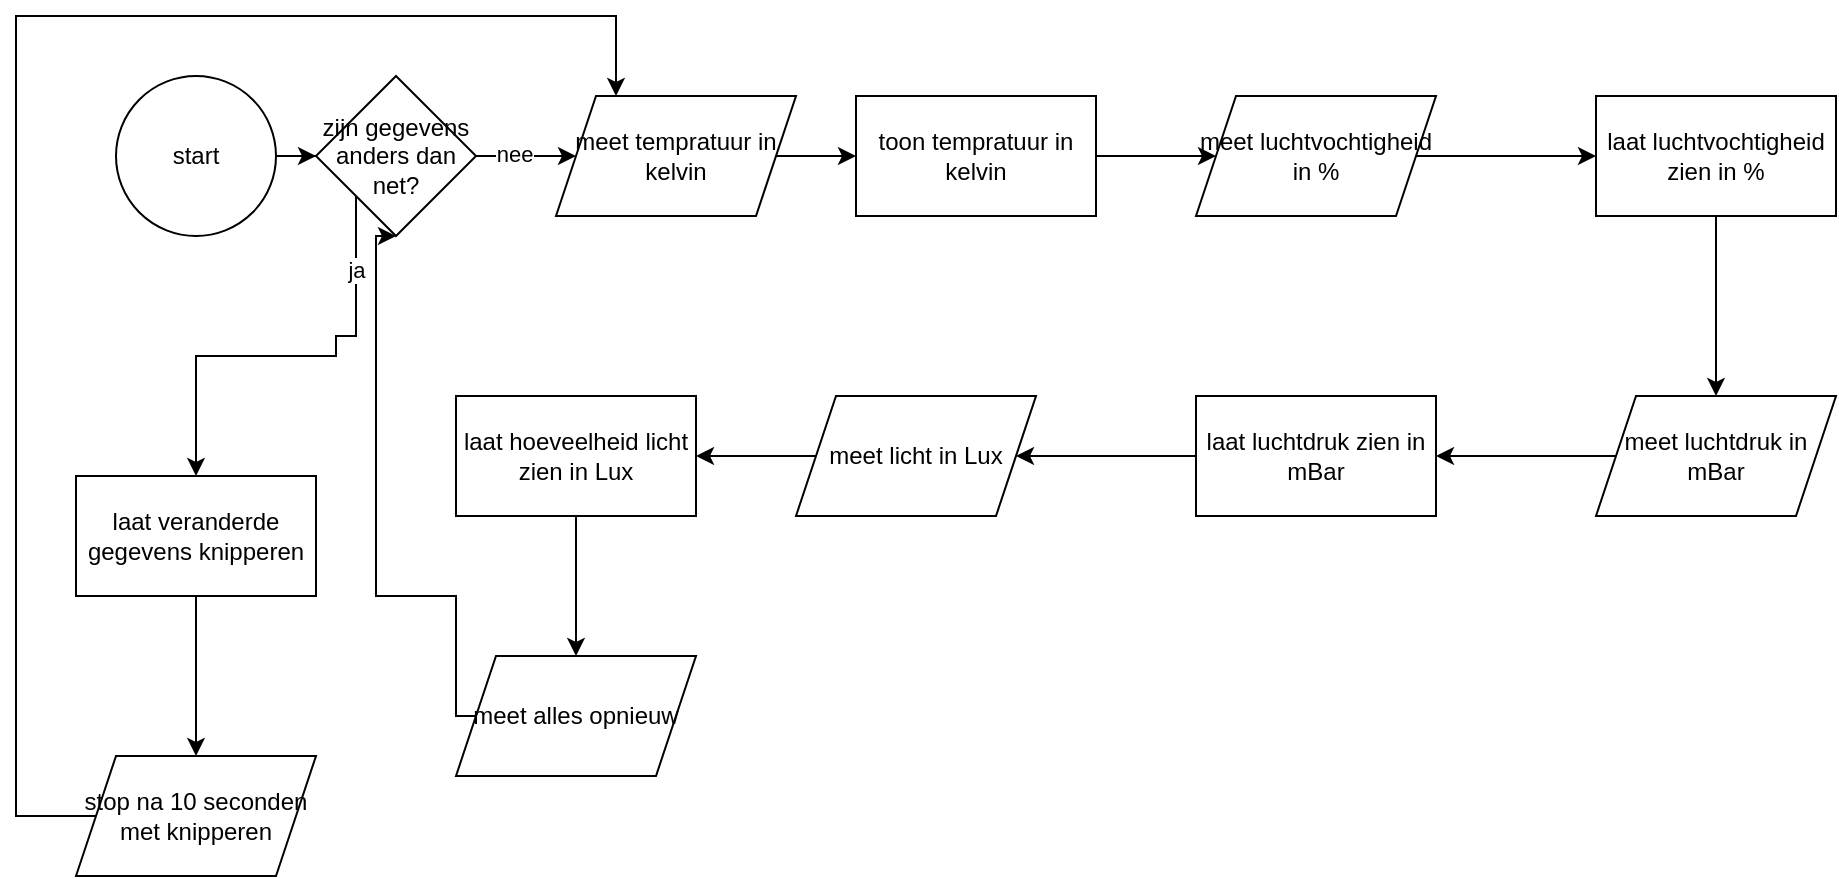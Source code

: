 <mxfile version="20.2.8" type="device"><diagram id="2LMmmJU5qFq3NR-Rg3-e" name="Pagina-1"><mxGraphModel dx="1038" dy="641" grid="1" gridSize="10" guides="1" tooltips="1" connect="1" arrows="1" fold="1" page="1" pageScale="1" pageWidth="1920" pageHeight="1200" math="0" shadow="0"><root><mxCell id="0"/><mxCell id="1" parent="0"/><mxCell id="YFYYU6ZdlgHtpYwnri6o-28" value="" style="edgeStyle=orthogonalEdgeStyle;rounded=0;orthogonalLoop=1;jettySize=auto;html=1;" edge="1" parent="1" source="YFYYU6ZdlgHtpYwnri6o-1" target="YFYYU6ZdlgHtpYwnri6o-27"><mxGeometry relative="1" as="geometry"/></mxCell><mxCell id="YFYYU6ZdlgHtpYwnri6o-1" value="start" style="ellipse;whiteSpace=wrap;html=1;aspect=fixed;" vertex="1" parent="1"><mxGeometry x="80" y="40" width="80" height="80" as="geometry"/></mxCell><mxCell id="YFYYU6ZdlgHtpYwnri6o-8" value="" style="edgeStyle=orthogonalEdgeStyle;rounded=0;orthogonalLoop=1;jettySize=auto;html=1;" edge="1" parent="1" source="YFYYU6ZdlgHtpYwnri6o-5" target="YFYYU6ZdlgHtpYwnri6o-7"><mxGeometry relative="1" as="geometry"/></mxCell><mxCell id="YFYYU6ZdlgHtpYwnri6o-5" value="meet tempratuur in kelvin" style="shape=parallelogram;perimeter=parallelogramPerimeter;whiteSpace=wrap;html=1;fixedSize=1;" vertex="1" parent="1"><mxGeometry x="300" y="50" width="120" height="60" as="geometry"/></mxCell><mxCell id="YFYYU6ZdlgHtpYwnri6o-10" value="" style="edgeStyle=orthogonalEdgeStyle;rounded=0;orthogonalLoop=1;jettySize=auto;html=1;" edge="1" parent="1" source="YFYYU6ZdlgHtpYwnri6o-7" target="YFYYU6ZdlgHtpYwnri6o-9"><mxGeometry relative="1" as="geometry"/></mxCell><mxCell id="YFYYU6ZdlgHtpYwnri6o-7" value="toon tempratuur in kelvin" style="whiteSpace=wrap;html=1;" vertex="1" parent="1"><mxGeometry x="450" y="50" width="120" height="60" as="geometry"/></mxCell><mxCell id="YFYYU6ZdlgHtpYwnri6o-12" value="" style="edgeStyle=orthogonalEdgeStyle;rounded=0;orthogonalLoop=1;jettySize=auto;html=1;" edge="1" parent="1" source="YFYYU6ZdlgHtpYwnri6o-9" target="YFYYU6ZdlgHtpYwnri6o-11"><mxGeometry relative="1" as="geometry"/></mxCell><mxCell id="YFYYU6ZdlgHtpYwnri6o-9" value="meet luchtvochtigheid in %" style="shape=parallelogram;perimeter=parallelogramPerimeter;whiteSpace=wrap;html=1;fixedSize=1;" vertex="1" parent="1"><mxGeometry x="620" y="50" width="120" height="60" as="geometry"/></mxCell><mxCell id="YFYYU6ZdlgHtpYwnri6o-15" value="" style="edgeStyle=orthogonalEdgeStyle;rounded=0;orthogonalLoop=1;jettySize=auto;html=1;" edge="1" parent="1" source="YFYYU6ZdlgHtpYwnri6o-11" target="YFYYU6ZdlgHtpYwnri6o-14"><mxGeometry relative="1" as="geometry"/></mxCell><mxCell id="YFYYU6ZdlgHtpYwnri6o-11" value="laat luchtvochtigheid zien in %" style="whiteSpace=wrap;html=1;" vertex="1" parent="1"><mxGeometry x="820" y="50" width="120" height="60" as="geometry"/></mxCell><mxCell id="YFYYU6ZdlgHtpYwnri6o-17" value="" style="edgeStyle=orthogonalEdgeStyle;rounded=0;orthogonalLoop=1;jettySize=auto;html=1;" edge="1" parent="1" source="YFYYU6ZdlgHtpYwnri6o-14" target="YFYYU6ZdlgHtpYwnri6o-16"><mxGeometry relative="1" as="geometry"/></mxCell><mxCell id="YFYYU6ZdlgHtpYwnri6o-14" value="meet luchtdruk in mBar" style="shape=parallelogram;perimeter=parallelogramPerimeter;whiteSpace=wrap;html=1;fixedSize=1;" vertex="1" parent="1"><mxGeometry x="820" y="200" width="120" height="60" as="geometry"/></mxCell><mxCell id="YFYYU6ZdlgHtpYwnri6o-19" value="" style="edgeStyle=orthogonalEdgeStyle;rounded=0;orthogonalLoop=1;jettySize=auto;html=1;" edge="1" parent="1" source="YFYYU6ZdlgHtpYwnri6o-16" target="YFYYU6ZdlgHtpYwnri6o-18"><mxGeometry relative="1" as="geometry"/></mxCell><mxCell id="YFYYU6ZdlgHtpYwnri6o-16" value="laat luchtdruk zien in mBar" style="whiteSpace=wrap;html=1;" vertex="1" parent="1"><mxGeometry x="620" y="200" width="120" height="60" as="geometry"/></mxCell><mxCell id="YFYYU6ZdlgHtpYwnri6o-21" value="" style="edgeStyle=orthogonalEdgeStyle;rounded=0;orthogonalLoop=1;jettySize=auto;html=1;" edge="1" parent="1" source="YFYYU6ZdlgHtpYwnri6o-18" target="YFYYU6ZdlgHtpYwnri6o-20"><mxGeometry relative="1" as="geometry"/></mxCell><mxCell id="YFYYU6ZdlgHtpYwnri6o-18" value="meet licht in Lux" style="shape=parallelogram;perimeter=parallelogramPerimeter;whiteSpace=wrap;html=1;fixedSize=1;" vertex="1" parent="1"><mxGeometry x="420" y="200" width="120" height="60" as="geometry"/></mxCell><mxCell id="YFYYU6ZdlgHtpYwnri6o-23" value="" style="edgeStyle=orthogonalEdgeStyle;rounded=0;orthogonalLoop=1;jettySize=auto;html=1;" edge="1" parent="1" source="YFYYU6ZdlgHtpYwnri6o-20" target="YFYYU6ZdlgHtpYwnri6o-22"><mxGeometry relative="1" as="geometry"/></mxCell><mxCell id="YFYYU6ZdlgHtpYwnri6o-20" value="laat hoeveelheid licht zien in Lux" style="whiteSpace=wrap;html=1;" vertex="1" parent="1"><mxGeometry x="250" y="200" width="120" height="60" as="geometry"/></mxCell><mxCell id="YFYYU6ZdlgHtpYwnri6o-37" style="edgeStyle=orthogonalEdgeStyle;rounded=0;orthogonalLoop=1;jettySize=auto;html=1;entryX=0.5;entryY=1;entryDx=0;entryDy=0;exitX=0;exitY=0.5;exitDx=0;exitDy=0;" edge="1" parent="1" source="YFYYU6ZdlgHtpYwnri6o-22" target="YFYYU6ZdlgHtpYwnri6o-27"><mxGeometry relative="1" as="geometry"><Array as="points"><mxPoint x="250" y="360"/><mxPoint x="250" y="300"/><mxPoint x="210" y="300"/><mxPoint x="210" y="120"/></Array></mxGeometry></mxCell><mxCell id="YFYYU6ZdlgHtpYwnri6o-22" value="meet alles opnieuw" style="shape=parallelogram;perimeter=parallelogramPerimeter;whiteSpace=wrap;html=1;fixedSize=1;" vertex="1" parent="1"><mxGeometry x="250" y="330" width="120" height="60" as="geometry"/></mxCell><mxCell id="YFYYU6ZdlgHtpYwnri6o-29" value="" style="edgeStyle=orthogonalEdgeStyle;rounded=0;orthogonalLoop=1;jettySize=auto;html=1;" edge="1" parent="1" source="YFYYU6ZdlgHtpYwnri6o-27" target="YFYYU6ZdlgHtpYwnri6o-5"><mxGeometry relative="1" as="geometry"><Array as="points"><mxPoint x="290" y="80"/><mxPoint x="290" y="80"/></Array></mxGeometry></mxCell><mxCell id="YFYYU6ZdlgHtpYwnri6o-30" value="nee" style="edgeLabel;html=1;align=center;verticalAlign=middle;resizable=0;points=[];" vertex="1" connectable="0" parent="YFYYU6ZdlgHtpYwnri6o-29"><mxGeometry x="-0.252" y="1" relative="1" as="geometry"><mxPoint as="offset"/></mxGeometry></mxCell><mxCell id="YFYYU6ZdlgHtpYwnri6o-34" style="edgeStyle=orthogonalEdgeStyle;rounded=0;orthogonalLoop=1;jettySize=auto;html=1;exitX=0;exitY=1;exitDx=0;exitDy=0;entryX=0.5;entryY=0;entryDx=0;entryDy=0;" edge="1" parent="1" source="YFYYU6ZdlgHtpYwnri6o-27" target="YFYYU6ZdlgHtpYwnri6o-36"><mxGeometry relative="1" as="geometry"><mxPoint x="190" y="400" as="targetPoint"/><Array as="points"><mxPoint x="200" y="170"/><mxPoint x="190" y="170"/><mxPoint x="190" y="180"/><mxPoint x="120" y="180"/></Array></mxGeometry></mxCell><mxCell id="YFYYU6ZdlgHtpYwnri6o-35" value="ja" style="edgeLabel;html=1;align=center;verticalAlign=middle;resizable=0;points=[];" vertex="1" connectable="0" parent="YFYYU6ZdlgHtpYwnri6o-34"><mxGeometry x="-0.667" relative="1" as="geometry"><mxPoint as="offset"/></mxGeometry></mxCell><mxCell id="YFYYU6ZdlgHtpYwnri6o-27" value="zijn gegevens anders dan net?" style="rhombus;whiteSpace=wrap;html=1;" vertex="1" parent="1"><mxGeometry x="180" y="40" width="80" height="80" as="geometry"/></mxCell><mxCell id="YFYYU6ZdlgHtpYwnri6o-40" value="" style="edgeStyle=orthogonalEdgeStyle;rounded=0;orthogonalLoop=1;jettySize=auto;html=1;" edge="1" parent="1" source="YFYYU6ZdlgHtpYwnri6o-36" target="YFYYU6ZdlgHtpYwnri6o-39"><mxGeometry relative="1" as="geometry"/></mxCell><mxCell id="YFYYU6ZdlgHtpYwnri6o-36" value="laat veranderde gegevens knipperen" style="rounded=0;whiteSpace=wrap;html=1;" vertex="1" parent="1"><mxGeometry x="60" y="240" width="120" height="60" as="geometry"/></mxCell><mxCell id="YFYYU6ZdlgHtpYwnri6o-41" style="edgeStyle=orthogonalEdgeStyle;rounded=0;orthogonalLoop=1;jettySize=auto;html=1;" edge="1" parent="1" source="YFYYU6ZdlgHtpYwnri6o-39"><mxGeometry relative="1" as="geometry"><mxPoint x="330" y="50" as="targetPoint"/><Array as="points"><mxPoint x="30" y="410"/><mxPoint x="30" y="10"/><mxPoint x="330" y="10"/></Array></mxGeometry></mxCell><mxCell id="YFYYU6ZdlgHtpYwnri6o-39" value="stop na 10 seconden met knipperen" style="shape=parallelogram;perimeter=parallelogramPerimeter;whiteSpace=wrap;html=1;fixedSize=1;rounded=0;" vertex="1" parent="1"><mxGeometry x="60" y="380" width="120" height="60" as="geometry"/></mxCell></root></mxGraphModel></diagram></mxfile>